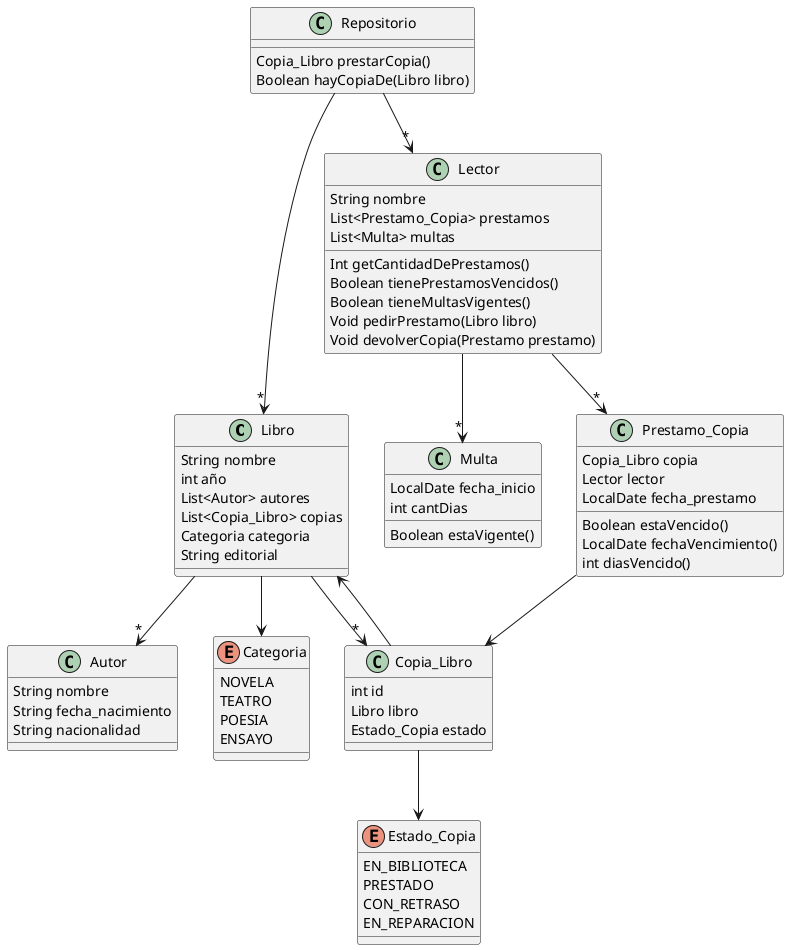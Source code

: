 @startuml
'https://plantuml.com/class-diagram

class Libro {
    String nombre
    int año
    List<Autor> autores
    List<Copia_Libro> copias
    Categoria categoria
    String editorial

}

class Copia_Libro {
    int id
    Libro libro
    Estado_Copia estado

}
class Prestamo_Copia {
    Copia_Libro copia
    Lector lector
    LocalDate fecha_prestamo


    Boolean estaVencido()
    LocalDate fechaVencimiento()
    int diasVencido()
}
class Autor {
    String nombre
    String fecha_nacimiento
    String nacionalidad
}

enum Categoria {
NOVELA
TEATRO
POESIA
ENSAYO
}
enum Estado_Copia {
EN_BIBLIOTECA
PRESTADO
CON_RETRASO
EN_REPARACION
}

class Lector{
    String nombre
    List<Prestamo_Copia> prestamos
    List<Multa> multas

    Int getCantidadDePrestamos()
    Boolean tienePrestamosVencidos()
    Boolean tieneMultasVigentes()
    Void pedirPrestamo(Libro libro)
    Void devolverCopia(Prestamo prestamo)
}
class Multa{
    LocalDate fecha_inicio
    int cantDias

    Boolean estaVigente()

}
class Repositorio{

    Copia_Libro prestarCopia()
    Boolean hayCopiaDe(Libro libro)
}

Libro --> Categoria
Libro -->"*" Autor
Copia_Libro --> Estado_Copia
Copia_Libro --> Libro
Prestamo_Copia --> Copia_Libro
Lector -->"*" Multa
Libro -->"*" Copia_Libro
Lector -->"*" Prestamo_Copia
Repositorio -->"*" Libro
Repositorio -->"*" Lector

@enduml